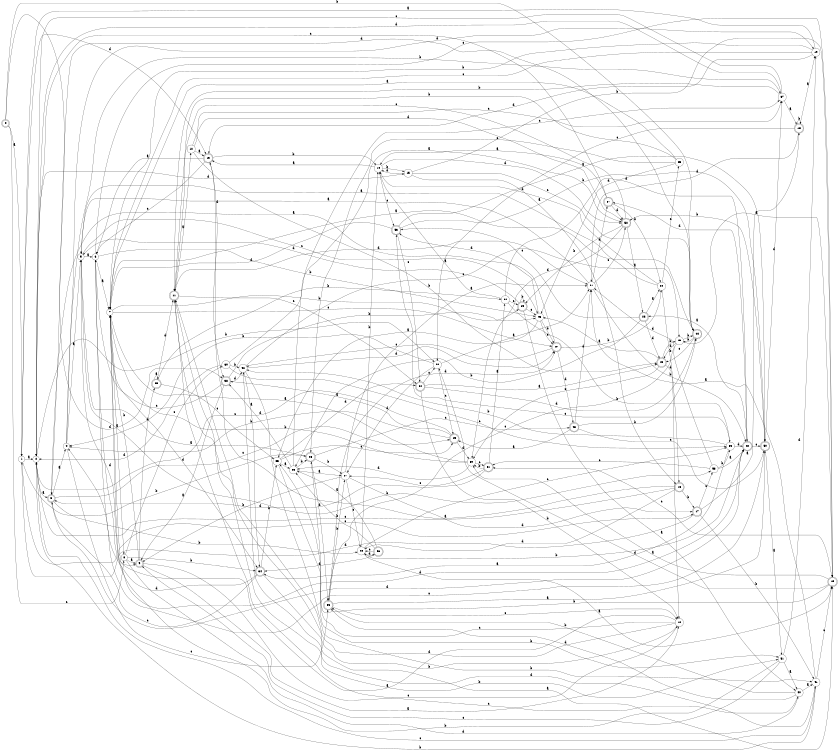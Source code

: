 digraph n49_8 {
__start0 [label="" shape="none"];

rankdir=LR;
size="8,5";

s0 [style="rounded,filled", color="black", fillcolor="white" shape="doublecircle", label="0"];
s1 [style="filled", color="black", fillcolor="white" shape="circle", label="1"];
s2 [style="filled", color="black", fillcolor="white" shape="circle", label="2"];
s3 [style="rounded,filled", color="black", fillcolor="white" shape="doublecircle", label="3"];
s4 [style="filled", color="black", fillcolor="white" shape="circle", label="4"];
s5 [style="filled", color="black", fillcolor="white" shape="circle", label="5"];
s6 [style="filled", color="black", fillcolor="white" shape="circle", label="6"];
s7 [style="filled", color="black", fillcolor="white" shape="circle", label="7"];
s8 [style="filled", color="black", fillcolor="white" shape="circle", label="8"];
s9 [style="rounded,filled", color="black", fillcolor="white" shape="doublecircle", label="9"];
s10 [style="filled", color="black", fillcolor="white" shape="circle", label="10"];
s11 [style="rounded,filled", color="black", fillcolor="white" shape="doublecircle", label="11"];
s12 [style="filled", color="black", fillcolor="white" shape="circle", label="12"];
s13 [style="rounded,filled", color="black", fillcolor="white" shape="doublecircle", label="13"];
s14 [style="filled", color="black", fillcolor="white" shape="circle", label="14"];
s15 [style="filled", color="black", fillcolor="white" shape="circle", label="15"];
s16 [style="rounded,filled", color="black", fillcolor="white" shape="doublecircle", label="16"];
s17 [style="rounded,filled", color="black", fillcolor="white" shape="doublecircle", label="17"];
s18 [style="rounded,filled", color="black", fillcolor="white" shape="doublecircle", label="18"];
s19 [style="filled", color="black", fillcolor="white" shape="circle", label="19"];
s20 [style="filled", color="black", fillcolor="white" shape="circle", label="20"];
s21 [style="filled", color="black", fillcolor="white" shape="circle", label="21"];
s22 [style="rounded,filled", color="black", fillcolor="white" shape="doublecircle", label="22"];
s23 [style="rounded,filled", color="black", fillcolor="white" shape="doublecircle", label="23"];
s24 [style="filled", color="black", fillcolor="white" shape="circle", label="24"];
s25 [style="filled", color="black", fillcolor="white" shape="circle", label="25"];
s26 [style="rounded,filled", color="black", fillcolor="white" shape="doublecircle", label="26"];
s27 [style="filled", color="black", fillcolor="white" shape="circle", label="27"];
s28 [style="filled", color="black", fillcolor="white" shape="circle", label="28"];
s29 [style="rounded,filled", color="black", fillcolor="white" shape="doublecircle", label="29"];
s30 [style="filled", color="black", fillcolor="white" shape="circle", label="30"];
s31 [style="rounded,filled", color="black", fillcolor="white" shape="doublecircle", label="31"];
s32 [style="filled", color="black", fillcolor="white" shape="circle", label="32"];
s33 [style="filled", color="black", fillcolor="white" shape="circle", label="33"];
s34 [style="rounded,filled", color="black", fillcolor="white" shape="doublecircle", label="34"];
s35 [style="filled", color="black", fillcolor="white" shape="circle", label="35"];
s36 [style="filled", color="black", fillcolor="white" shape="circle", label="36"];
s37 [style="filled", color="black", fillcolor="white" shape="circle", label="37"];
s38 [style="rounded,filled", color="black", fillcolor="white" shape="doublecircle", label="38"];
s39 [style="rounded,filled", color="black", fillcolor="white" shape="doublecircle", label="39"];
s40 [style="filled", color="black", fillcolor="white" shape="circle", label="40"];
s41 [style="filled", color="black", fillcolor="white" shape="circle", label="41"];
s42 [style="filled", color="black", fillcolor="white" shape="circle", label="42"];
s43 [style="filled", color="black", fillcolor="white" shape="circle", label="43"];
s44 [style="rounded,filled", color="black", fillcolor="white" shape="doublecircle", label="44"];
s45 [style="rounded,filled", color="black", fillcolor="white" shape="doublecircle", label="45"];
s46 [style="filled", color="black", fillcolor="white" shape="circle", label="46"];
s47 [style="rounded,filled", color="black", fillcolor="white" shape="doublecircle", label="47"];
s48 [style="rounded,filled", color="black", fillcolor="white" shape="doublecircle", label="48"];
s49 [style="rounded,filled", color="black", fillcolor="white" shape="doublecircle", label="49"];
s50 [style="rounded,filled", color="black", fillcolor="white" shape="doublecircle", label="50"];
s51 [style="filled", color="black", fillcolor="white" shape="circle", label="51"];
s52 [style="rounded,filled", color="black", fillcolor="white" shape="doublecircle", label="52"];
s53 [style="rounded,filled", color="black", fillcolor="white" shape="doublecircle", label="53"];
s54 [style="rounded,filled", color="black", fillcolor="white" shape="doublecircle", label="54"];
s55 [style="rounded,filled", color="black", fillcolor="white" shape="doublecircle", label="55"];
s56 [style="rounded,filled", color="black", fillcolor="white" shape="doublecircle", label="56"];
s57 [style="rounded,filled", color="black", fillcolor="white" shape="doublecircle", label="57"];
s58 [style="filled", color="black", fillcolor="white" shape="circle", label="58"];
s59 [style="rounded,filled", color="black", fillcolor="white" shape="doublecircle", label="59"];
s60 [style="filled", color="black", fillcolor="white" shape="circle", label="60"];
s0 -> s1 [label="a"];
s0 -> s44 [label="b"];
s0 -> s8 [label="c"];
s0 -> s38 [label="d"];
s1 -> s2 [label="a"];
s1 -> s26 [label="b"];
s1 -> s17 [label="c"];
s1 -> s13 [label="d"];
s2 -> s3 [label="a"];
s2 -> s20 [label="b"];
s2 -> s41 [label="c"];
s2 -> s15 [label="d"];
s3 -> s4 [label="a"];
s3 -> s28 [label="b"];
s3 -> s49 [label="c"];
s3 -> s22 [label="d"];
s4 -> s5 [label="a"];
s4 -> s37 [label="b"];
s4 -> s55 [label="c"];
s4 -> s19 [label="d"];
s5 -> s6 [label="a"];
s5 -> s58 [label="b"];
s5 -> s46 [label="c"];
s5 -> s9 [label="d"];
s6 -> s7 [label="a"];
s6 -> s46 [label="b"];
s6 -> s29 [label="c"];
s6 -> s22 [label="d"];
s7 -> s8 [label="a"];
s7 -> s46 [label="b"];
s7 -> s47 [label="c"];
s7 -> s34 [label="d"];
s8 -> s9 [label="a"];
s8 -> s34 [label="b"];
s8 -> s60 [label="c"];
s8 -> s40 [label="d"];
s9 -> s10 [label="a"];
s9 -> s7 [label="b"];
s9 -> s10 [label="c"];
s9 -> s59 [label="d"];
s10 -> s7 [label="a"];
s10 -> s11 [label="b"];
s10 -> s35 [label="c"];
s10 -> s11 [label="d"];
s11 -> s12 [label="a"];
s11 -> s51 [label="b"];
s11 -> s54 [label="c"];
s11 -> s21 [label="d"];
s12 -> s13 [label="a"];
s12 -> s45 [label="b"];
s12 -> s37 [label="c"];
s12 -> s52 [label="d"];
s13 -> s6 [label="a"];
s13 -> s14 [label="b"];
s13 -> s6 [label="c"];
s13 -> s38 [label="d"];
s14 -> s13 [label="a"];
s14 -> s15 [label="b"];
s14 -> s53 [label="c"];
s14 -> s52 [label="d"];
s15 -> s16 [label="a"];
s15 -> s29 [label="b"];
s15 -> s44 [label="c"];
s15 -> s14 [label="d"];
s16 -> s13 [label="a"];
s16 -> s17 [label="b"];
s16 -> s2 [label="c"];
s16 -> s28 [label="d"];
s17 -> s18 [label="a"];
s17 -> s41 [label="b"];
s17 -> s58 [label="c"];
s17 -> s1 [label="d"];
s18 -> s19 [label="a"];
s18 -> s18 [label="b"];
s18 -> s20 [label="c"];
s18 -> s21 [label="d"];
s19 -> s1 [label="a"];
s19 -> s7 [label="b"];
s19 -> s7 [label="c"];
s19 -> s13 [label="d"];
s20 -> s21 [label="a"];
s20 -> s4 [label="b"];
s20 -> s49 [label="c"];
s20 -> s27 [label="d"];
s21 -> s5 [label="a"];
s21 -> s22 [label="b"];
s21 -> s52 [label="c"];
s21 -> s57 [label="d"];
s22 -> s23 [label="a"];
s22 -> s28 [label="b"];
s22 -> s50 [label="c"];
s22 -> s57 [label="d"];
s23 -> s24 [label="a"];
s23 -> s36 [label="b"];
s23 -> s53 [label="c"];
s23 -> s45 [label="d"];
s24 -> s5 [label="a"];
s24 -> s16 [label="b"];
s24 -> s25 [label="c"];
s24 -> s14 [label="d"];
s25 -> s7 [label="a"];
s25 -> s11 [label="b"];
s25 -> s26 [label="c"];
s25 -> s46 [label="d"];
s26 -> s5 [label="a"];
s26 -> s27 [label="b"];
s26 -> s48 [label="c"];
s26 -> s55 [label="d"];
s27 -> s21 [label="a"];
s27 -> s9 [label="b"];
s27 -> s28 [label="c"];
s27 -> s17 [label="d"];
s28 -> s29 [label="a"];
s28 -> s14 [label="b"];
s28 -> s33 [label="c"];
s28 -> s56 [label="d"];
s29 -> s30 [label="a"];
s29 -> s26 [label="b"];
s29 -> s31 [label="c"];
s29 -> s20 [label="d"];
s30 -> s7 [label="a"];
s30 -> s7 [label="b"];
s30 -> s31 [label="c"];
s30 -> s36 [label="d"];
s31 -> s32 [label="a"];
s31 -> s30 [label="b"];
s31 -> s27 [label="c"];
s31 -> s3 [label="d"];
s32 -> s14 [label="a"];
s32 -> s33 [label="b"];
s32 -> s39 [label="c"];
s32 -> s22 [label="d"];
s33 -> s34 [label="a"];
s33 -> s42 [label="b"];
s33 -> s53 [label="c"];
s33 -> s22 [label="d"];
s34 -> s29 [label="a"];
s34 -> s35 [label="b"];
s34 -> s3 [label="c"];
s34 -> s4 [label="d"];
s35 -> s36 [label="a"];
s35 -> s51 [label="b"];
s35 -> s49 [label="c"];
s35 -> s54 [label="d"];
s36 -> s27 [label="a"];
s36 -> s26 [label="b"];
s36 -> s37 [label="c"];
s36 -> s38 [label="d"];
s37 -> s18 [label="a"];
s37 -> s11 [label="b"];
s37 -> s2 [label="c"];
s37 -> s2 [label="d"];
s38 -> s9 [label="a"];
s38 -> s39 [label="b"];
s38 -> s6 [label="c"];
s38 -> s42 [label="d"];
s39 -> s40 [label="a"];
s39 -> s39 [label="b"];
s39 -> s46 [label="c"];
s39 -> s5 [label="d"];
s40 -> s41 [label="a"];
s40 -> s55 [label="b"];
s40 -> s11 [label="c"];
s40 -> s55 [label="d"];
s41 -> s21 [label="a"];
s41 -> s2 [label="b"];
s41 -> s29 [label="c"];
s41 -> s42 [label="d"];
s42 -> s34 [label="a"];
s42 -> s41 [label="b"];
s42 -> s43 [label="c"];
s42 -> s47 [label="d"];
s43 -> s29 [label="a"];
s43 -> s44 [label="b"];
s43 -> s55 [label="c"];
s43 -> s45 [label="d"];
s44 -> s7 [label="a"];
s44 -> s43 [label="b"];
s44 -> s45 [label="c"];
s44 -> s3 [label="d"];
s45 -> s46 [label="a"];
s45 -> s43 [label="b"];
s45 -> s30 [label="c"];
s45 -> s10 [label="d"];
s46 -> s35 [label="a"];
s46 -> s47 [label="b"];
s46 -> s47 [label="c"];
s46 -> s53 [label="d"];
s47 -> s3 [label="a"];
s47 -> s24 [label="b"];
s47 -> s42 [label="c"];
s47 -> s48 [label="d"];
s48 -> s49 [label="a"];
s48 -> s44 [label="b"];
s48 -> s50 [label="c"];
s48 -> s21 [label="d"];
s49 -> s38 [label="a"];
s49 -> s4 [label="b"];
s49 -> s2 [label="c"];
s49 -> s30 [label="d"];
s50 -> s51 [label="a"];
s50 -> s52 [label="b"];
s50 -> s6 [label="c"];
s50 -> s37 [label="d"];
s51 -> s40 [label="a"];
s51 -> s7 [label="b"];
s51 -> s9 [label="c"];
s51 -> s19 [label="d"];
s52 -> s23 [label="a"];
s52 -> s39 [label="b"];
s52 -> s11 [label="c"];
s52 -> s30 [label="d"];
s53 -> s50 [label="a"];
s53 -> s50 [label="b"];
s53 -> s54 [label="c"];
s53 -> s7 [label="d"];
s54 -> s45 [label="a"];
s54 -> s10 [label="b"];
s54 -> s20 [label="c"];
s54 -> s44 [label="d"];
s55 -> s50 [label="a"];
s55 -> s27 [label="b"];
s55 -> s10 [label="c"];
s55 -> s47 [label="d"];
s56 -> s36 [label="a"];
s56 -> s36 [label="b"];
s56 -> s28 [label="c"];
s56 -> s34 [label="d"];
s57 -> s14 [label="a"];
s57 -> s24 [label="b"];
s57 -> s2 [label="c"];
s57 -> s52 [label="d"];
s58 -> s22 [label="a"];
s58 -> s33 [label="b"];
s58 -> s31 [label="c"];
s58 -> s21 [label="d"];
s59 -> s59 [label="a"];
s59 -> s32 [label="b"];
s59 -> s35 [label="c"];
s59 -> s11 [label="d"];
s60 -> s52 [label="a"];
s60 -> s42 [label="b"];
s60 -> s33 [label="c"];
s60 -> s2 [label="d"];

}